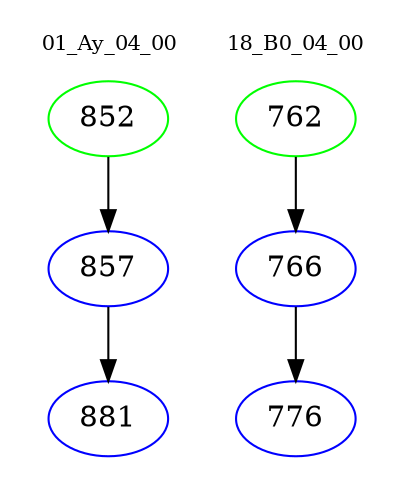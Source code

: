 digraph{
subgraph cluster_0 {
color = white
label = "01_Ay_04_00";
fontsize=10;
T0_852 [label="852", color="green"]
T0_852 -> T0_857 [color="black"]
T0_857 [label="857", color="blue"]
T0_857 -> T0_881 [color="black"]
T0_881 [label="881", color="blue"]
}
subgraph cluster_1 {
color = white
label = "18_B0_04_00";
fontsize=10;
T1_762 [label="762", color="green"]
T1_762 -> T1_766 [color="black"]
T1_766 [label="766", color="blue"]
T1_766 -> T1_776 [color="black"]
T1_776 [label="776", color="blue"]
}
}
